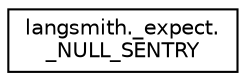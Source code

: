 digraph "Graphical Class Hierarchy"
{
 // LATEX_PDF_SIZE
  edge [fontname="Helvetica",fontsize="10",labelfontname="Helvetica",labelfontsize="10"];
  node [fontname="Helvetica",fontsize="10",shape=record];
  rankdir="LR";
  Node0 [label="langsmith._expect.\l_NULL_SENTRY",height=0.2,width=0.4,color="black", fillcolor="white", style="filled",URL="$classlangsmith_1_1__expect_1_1__NULL__SENTRY.html",tooltip=" "];
}
